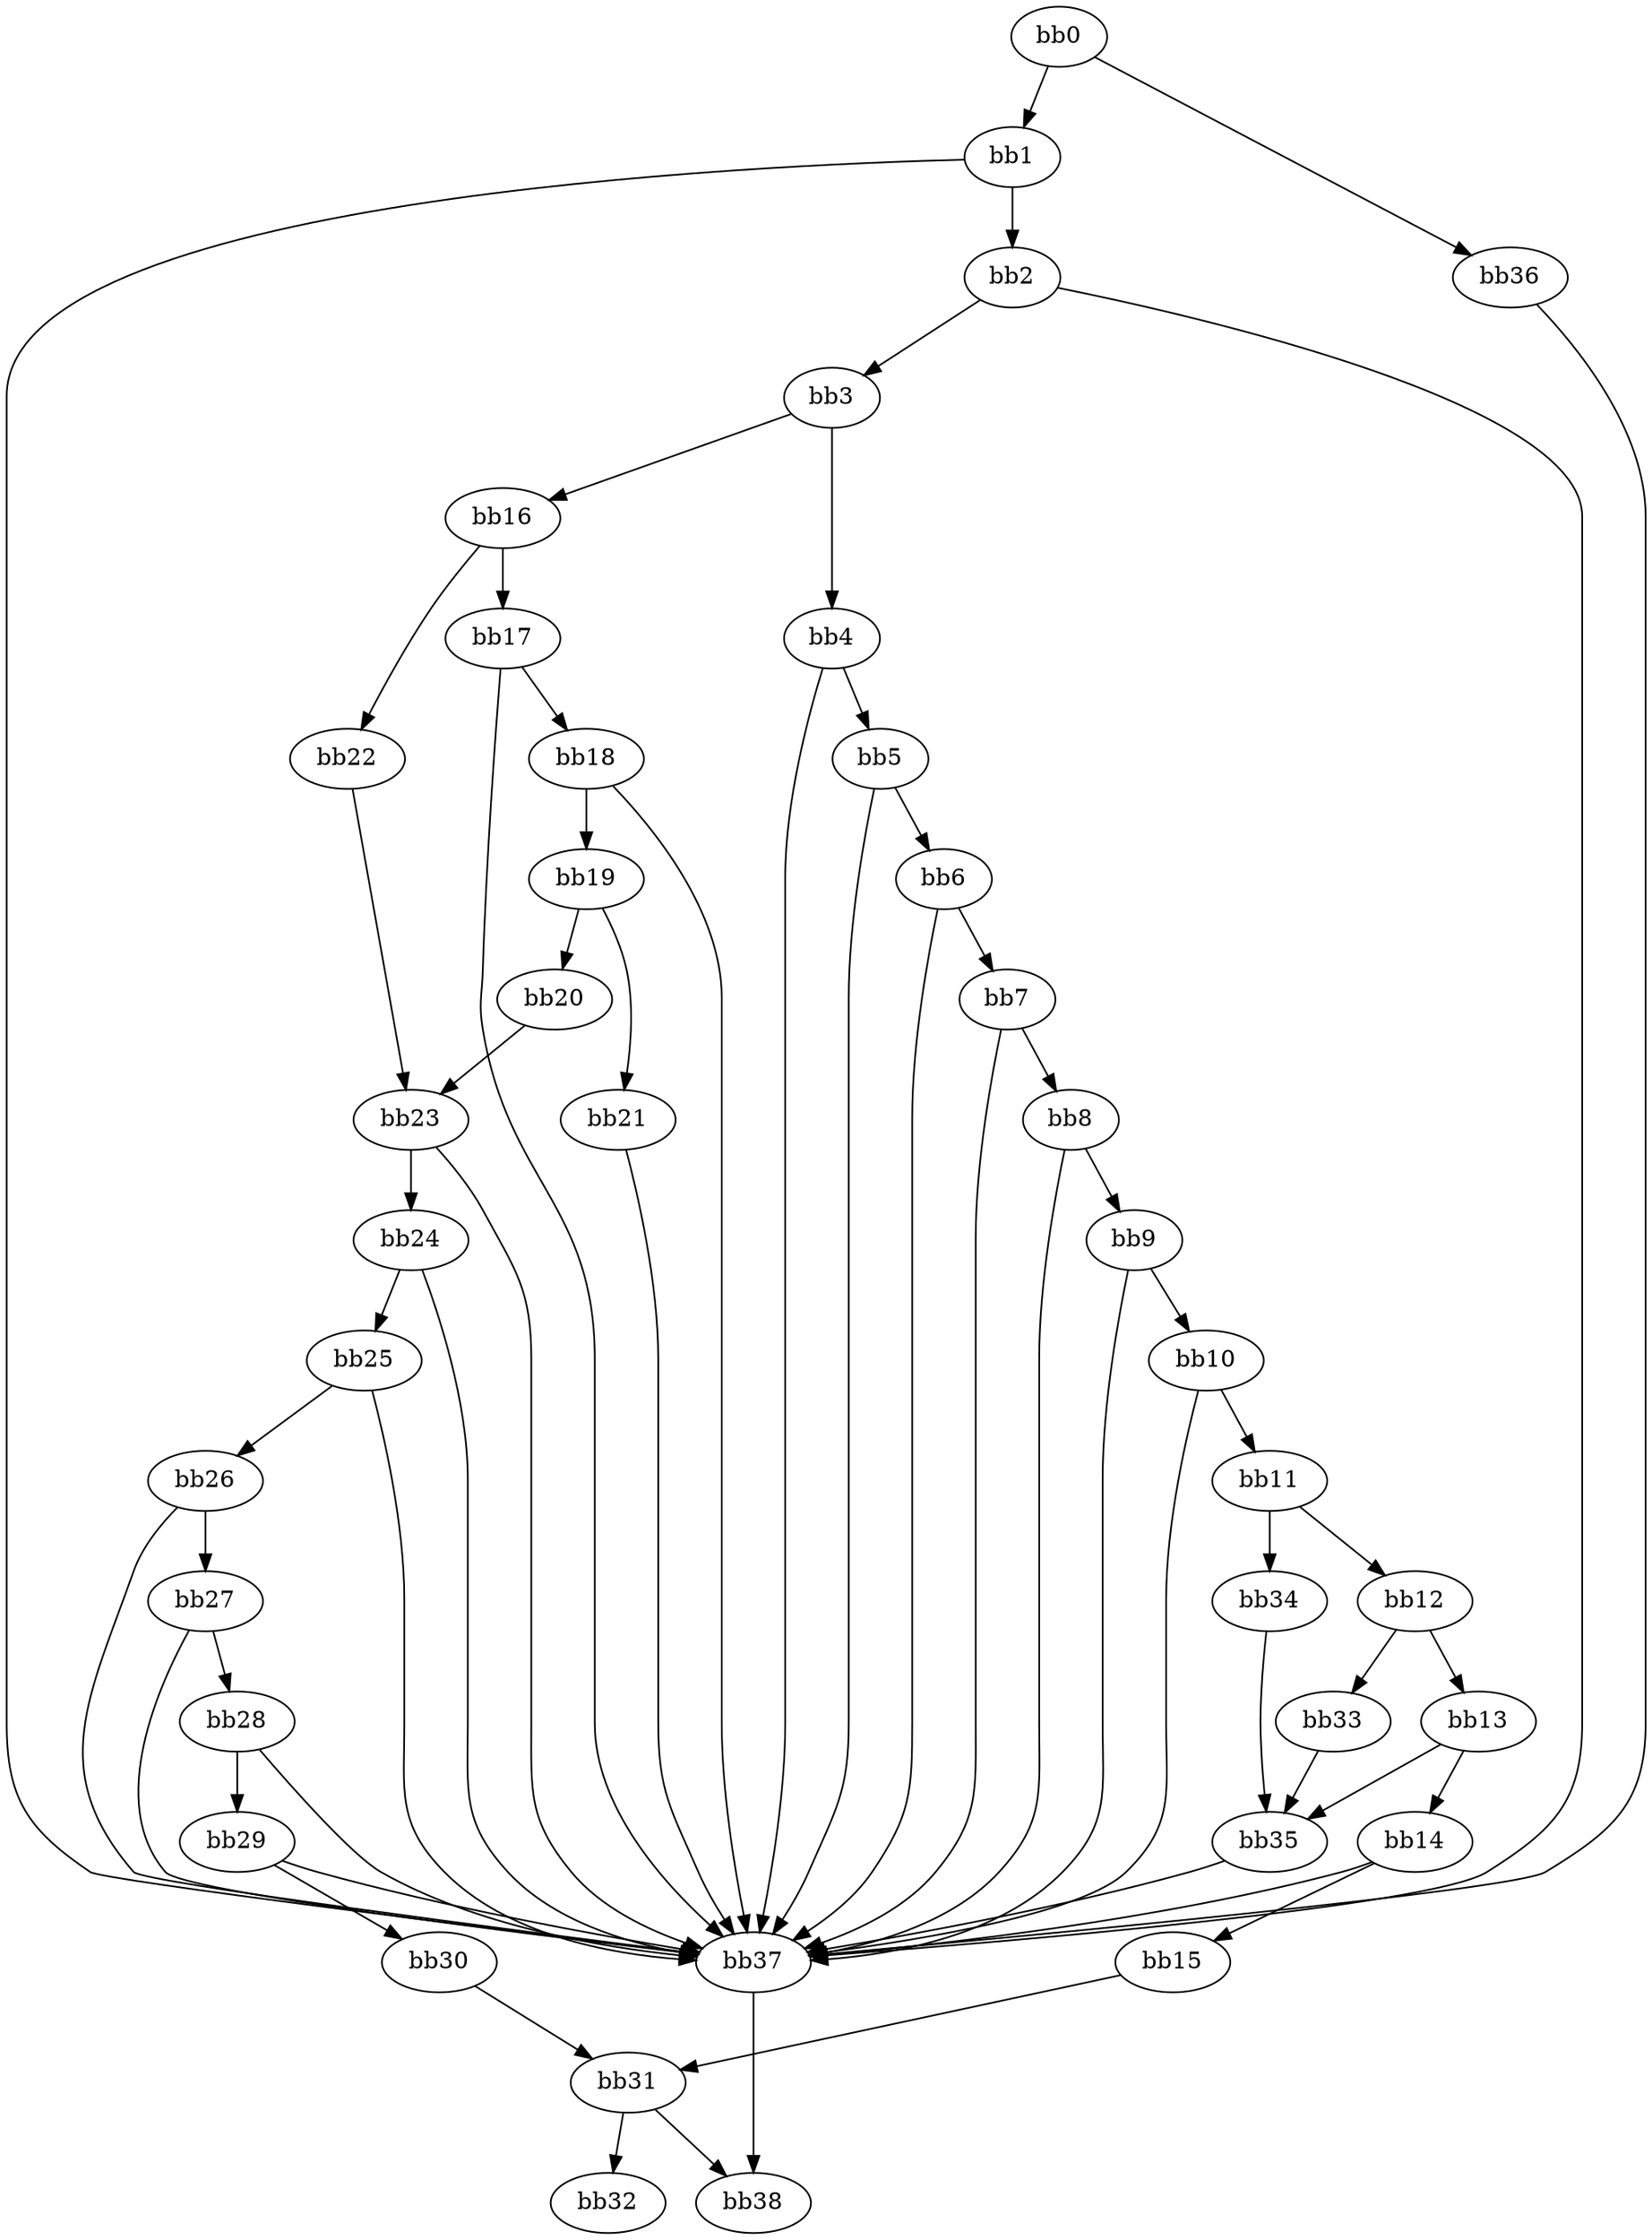 digraph {
    0 [ label = "bb0\l" ]
    1 [ label = "bb1\l" ]
    2 [ label = "bb2\l" ]
    3 [ label = "bb3\l" ]
    4 [ label = "bb4\l" ]
    5 [ label = "bb5\l" ]
    6 [ label = "bb6\l" ]
    7 [ label = "bb7\l" ]
    8 [ label = "bb8\l" ]
    9 [ label = "bb9\l" ]
    10 [ label = "bb10\l" ]
    11 [ label = "bb11\l" ]
    12 [ label = "bb12\l" ]
    13 [ label = "bb13\l" ]
    14 [ label = "bb14\l" ]
    15 [ label = "bb15\l" ]
    16 [ label = "bb16\l" ]
    17 [ label = "bb17\l" ]
    18 [ label = "bb18\l" ]
    19 [ label = "bb19\l" ]
    20 [ label = "bb20\l" ]
    21 [ label = "bb21\l" ]
    22 [ label = "bb22\l" ]
    23 [ label = "bb23\l" ]
    24 [ label = "bb24\l" ]
    25 [ label = "bb25\l" ]
    26 [ label = "bb26\l" ]
    27 [ label = "bb27\l" ]
    28 [ label = "bb28\l" ]
    29 [ label = "bb29\l" ]
    30 [ label = "bb30\l" ]
    31 [ label = "bb31\l" ]
    32 [ label = "bb32\l" ]
    33 [ label = "bb33\l" ]
    34 [ label = "bb34\l" ]
    35 [ label = "bb35\l" ]
    36 [ label = "bb36\l" ]
    37 [ label = "bb37\l" ]
    38 [ label = "bb38\l" ]
    0 -> 1 [ ]
    0 -> 36 [ ]
    1 -> 2 [ ]
    1 -> 37 [ ]
    2 -> 3 [ ]
    2 -> 37 [ ]
    3 -> 4 [ ]
    3 -> 16 [ ]
    4 -> 5 [ ]
    4 -> 37 [ ]
    5 -> 6 [ ]
    5 -> 37 [ ]
    6 -> 7 [ ]
    6 -> 37 [ ]
    7 -> 8 [ ]
    7 -> 37 [ ]
    8 -> 9 [ ]
    8 -> 37 [ ]
    9 -> 10 [ ]
    9 -> 37 [ ]
    10 -> 11 [ ]
    10 -> 37 [ ]
    11 -> 12 [ ]
    11 -> 34 [ ]
    12 -> 13 [ ]
    12 -> 33 [ ]
    13 -> 14 [ ]
    13 -> 35 [ ]
    14 -> 15 [ ]
    14 -> 37 [ ]
    15 -> 31 [ ]
    16 -> 17 [ ]
    16 -> 22 [ ]
    17 -> 18 [ ]
    17 -> 37 [ ]
    18 -> 19 [ ]
    18 -> 37 [ ]
    19 -> 20 [ ]
    19 -> 21 [ ]
    20 -> 23 [ ]
    21 -> 37 [ ]
    22 -> 23 [ ]
    23 -> 24 [ ]
    23 -> 37 [ ]
    24 -> 25 [ ]
    24 -> 37 [ ]
    25 -> 26 [ ]
    25 -> 37 [ ]
    26 -> 27 [ ]
    26 -> 37 [ ]
    27 -> 28 [ ]
    27 -> 37 [ ]
    28 -> 29 [ ]
    28 -> 37 [ ]
    29 -> 30 [ ]
    29 -> 37 [ ]
    30 -> 31 [ ]
    31 -> 32 [ ]
    31 -> 38 [ ]
    33 -> 35 [ ]
    34 -> 35 [ ]
    35 -> 37 [ ]
    36 -> 37 [ ]
    37 -> 38 [ ]
}

